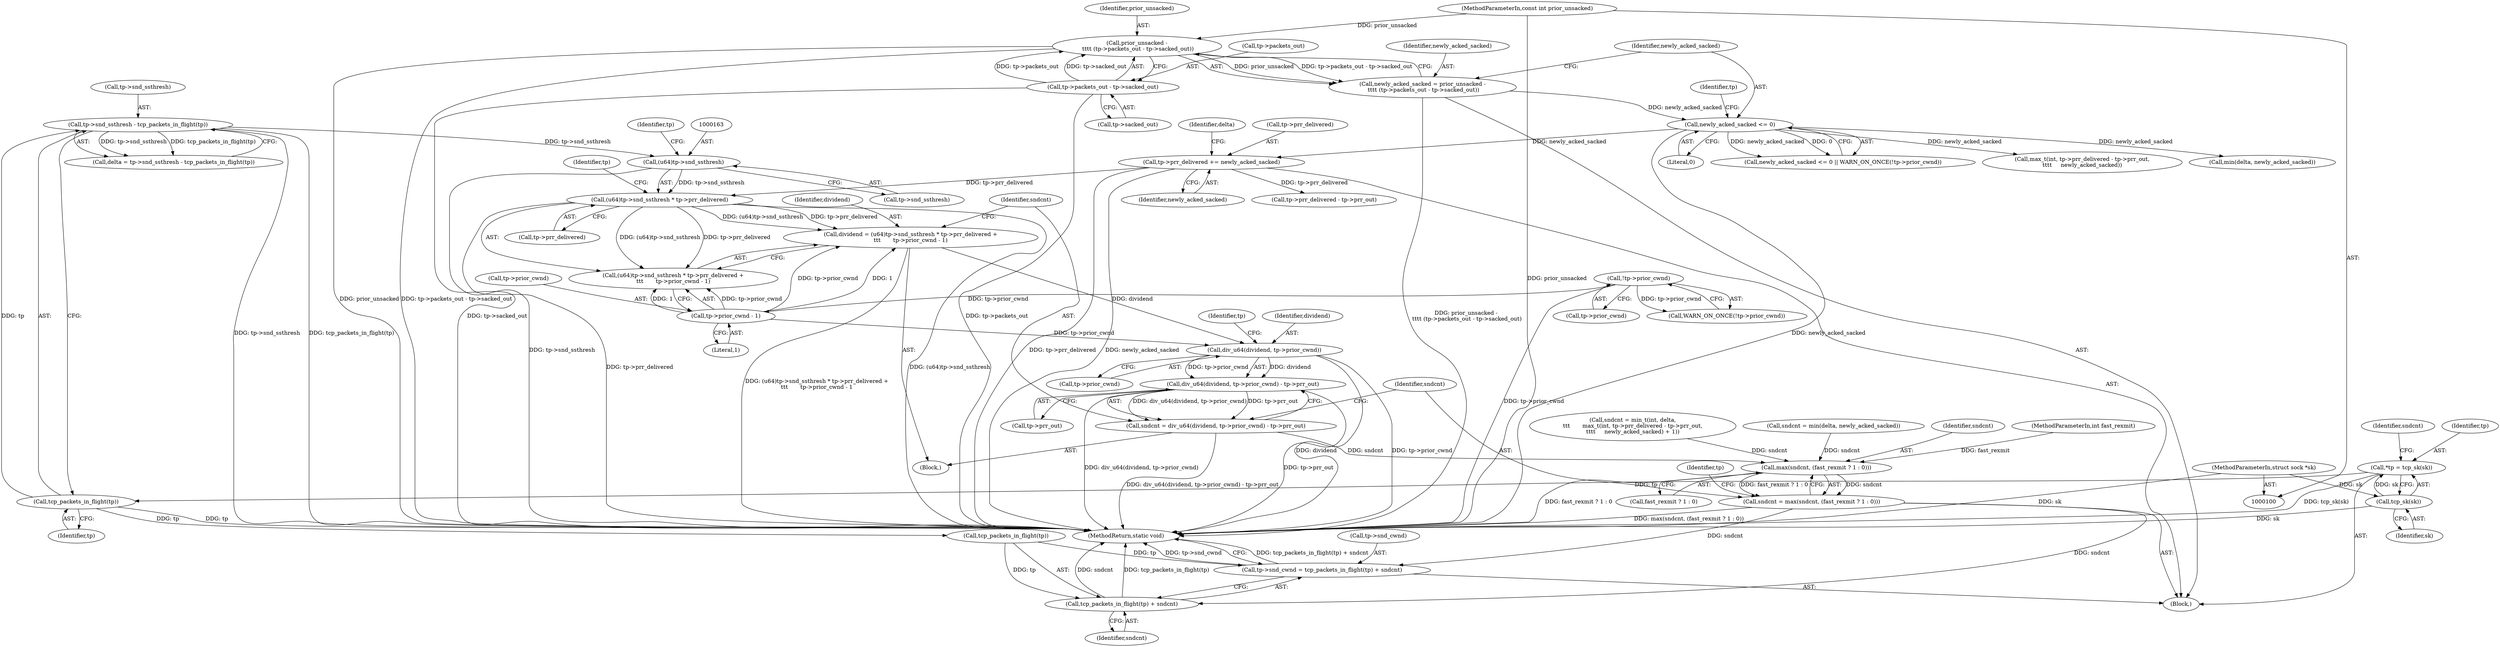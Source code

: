 digraph "0_linux_8b8a321ff72c785ed5e8b4cf6eda20b35d427390@integer" {
"1000158" [label="(Call,dividend = (u64)tp->snd_ssthresh * tp->prr_delivered +\n\t\t\t       tp->prior_cwnd - 1)"];
"1000161" [label="(Call,(u64)tp->snd_ssthresh * tp->prr_delivered)"];
"1000162" [label="(Call,(u64)tp->snd_ssthresh)"];
"1000118" [label="(Call,tp->snd_ssthresh - tcp_packets_in_flight(tp))"];
"1000122" [label="(Call,tcp_packets_in_flight(tp))"];
"1000107" [label="(Call,*tp = tcp_sk(sk))"];
"1000109" [label="(Call,tcp_sk(sk))"];
"1000101" [label="(MethodParameterIn,struct sock *sk)"];
"1000147" [label="(Call,tp->prr_delivered += newly_acked_sacked)"];
"1000138" [label="(Call,newly_acked_sacked <= 0)"];
"1000125" [label="(Call,newly_acked_sacked = prior_unsacked -\n \t\t\t\t (tp->packets_out - tp->sacked_out))"];
"1000127" [label="(Call,prior_unsacked -\n \t\t\t\t (tp->packets_out - tp->sacked_out))"];
"1000102" [label="(MethodParameterIn,const int prior_unsacked)"];
"1000129" [label="(Call,tp->packets_out - tp->sacked_out)"];
"1000170" [label="(Call,tp->prior_cwnd - 1)"];
"1000142" [label="(Call,!tp->prior_cwnd)"];
"1000178" [label="(Call,div_u64(dividend, tp->prior_cwnd))"];
"1000177" [label="(Call,div_u64(dividend, tp->prior_cwnd) - tp->prr_out)"];
"1000175" [label="(Call,sndcnt = div_u64(dividend, tp->prior_cwnd) - tp->prr_out)"];
"1000223" [label="(Call,max(sndcnt, (fast_rexmit ? 1 : 0)))"];
"1000221" [label="(Call,sndcnt = max(sndcnt, (fast_rexmit ? 1 : 0)))"];
"1000229" [label="(Call,tp->snd_cwnd = tcp_packets_in_flight(tp) + sndcnt)"];
"1000233" [label="(Call,tcp_packets_in_flight(tp) + sndcnt)"];
"1000225" [label="(Call,fast_rexmit ? 1 : 0)"];
"1000161" [label="(Call,(u64)tp->snd_ssthresh * tp->prr_delivered)"];
"1000164" [label="(Call,tp->snd_ssthresh)"];
"1000125" [label="(Call,newly_acked_sacked = prior_unsacked -\n \t\t\t\t (tp->packets_out - tp->sacked_out))"];
"1000197" [label="(Call,sndcnt = min_t(int, delta,\n\t\t\t       max_t(int, tp->prr_delivered - tp->prr_out,\n\t\t\t\t     newly_acked_sacked) + 1))"];
"1000138" [label="(Call,newly_acked_sacked <= 0)"];
"1000170" [label="(Call,tp->prior_cwnd - 1)"];
"1000160" [label="(Call,(u64)tp->snd_ssthresh * tp->prr_delivered +\n\t\t\t       tp->prior_cwnd - 1)"];
"1000159" [label="(Identifier,dividend)"];
"1000105" [label="(Block,)"];
"1000229" [label="(Call,tp->snd_cwnd = tcp_packets_in_flight(tp) + sndcnt)"];
"1000183" [label="(Call,tp->prr_out)"];
"1000203" [label="(Call,max_t(int, tp->prr_delivered - tp->prr_out,\n\t\t\t\t     newly_acked_sacked))"];
"1000141" [label="(Call,WARN_ON_ONCE(!tp->prior_cwnd))"];
"1000180" [label="(Call,tp->prior_cwnd)"];
"1000234" [label="(Call,tcp_packets_in_flight(tp))"];
"1000175" [label="(Call,sndcnt = div_u64(dividend, tp->prior_cwnd) - tp->prr_out)"];
"1000216" [label="(Call,sndcnt = min(delta, newly_acked_sacked))"];
"1000223" [label="(Call,max(sndcnt, (fast_rexmit ? 1 : 0)))"];
"1000218" [label="(Call,min(delta, newly_acked_sacked))"];
"1000156" [label="(Block,)"];
"1000176" [label="(Identifier,sndcnt)"];
"1000177" [label="(Call,div_u64(dividend, tp->prior_cwnd) - tp->prr_out)"];
"1000122" [label="(Call,tcp_packets_in_flight(tp))"];
"1000123" [label="(Identifier,tp)"];
"1000236" [label="(Identifier,sndcnt)"];
"1000127" [label="(Call,prior_unsacked -\n \t\t\t\t (tp->packets_out - tp->sacked_out))"];
"1000144" [label="(Identifier,tp)"];
"1000179" [label="(Identifier,dividend)"];
"1000224" [label="(Identifier,sndcnt)"];
"1000158" [label="(Call,dividend = (u64)tp->snd_ssthresh * tp->prr_delivered +\n\t\t\t       tp->prior_cwnd - 1)"];
"1000154" [label="(Identifier,delta)"];
"1000205" [label="(Call,tp->prr_delivered - tp->prr_out)"];
"1000151" [label="(Identifier,newly_acked_sacked)"];
"1000222" [label="(Identifier,sndcnt)"];
"1000221" [label="(Call,sndcnt = max(sndcnt, (fast_rexmit ? 1 : 0)))"];
"1000129" [label="(Call,tp->packets_out - tp->sacked_out)"];
"1000167" [label="(Call,tp->prr_delivered)"];
"1000174" [label="(Literal,1)"];
"1000103" [label="(MethodParameterIn,int fast_rexmit)"];
"1000109" [label="(Call,tcp_sk(sk))"];
"1000110" [label="(Identifier,sk)"];
"1000119" [label="(Call,tp->snd_ssthresh)"];
"1000126" [label="(Identifier,newly_acked_sacked)"];
"1000162" [label="(Call,(u64)tp->snd_ssthresh)"];
"1000148" [label="(Call,tp->prr_delivered)"];
"1000113" [label="(Identifier,sndcnt)"];
"1000147" [label="(Call,tp->prr_delivered += newly_acked_sacked)"];
"1000178" [label="(Call,div_u64(dividend, tp->prior_cwnd))"];
"1000142" [label="(Call,!tp->prior_cwnd)"];
"1000184" [label="(Identifier,tp)"];
"1000231" [label="(Identifier,tp)"];
"1000107" [label="(Call,*tp = tcp_sk(sk))"];
"1000130" [label="(Call,tp->packets_out)"];
"1000108" [label="(Identifier,tp)"];
"1000140" [label="(Literal,0)"];
"1000237" [label="(MethodReturn,static void)"];
"1000233" [label="(Call,tcp_packets_in_flight(tp) + sndcnt)"];
"1000143" [label="(Call,tp->prior_cwnd)"];
"1000116" [label="(Call,delta = tp->snd_ssthresh - tcp_packets_in_flight(tp))"];
"1000139" [label="(Identifier,newly_acked_sacked)"];
"1000128" [label="(Identifier,prior_unsacked)"];
"1000102" [label="(MethodParameterIn,const int prior_unsacked)"];
"1000133" [label="(Call,tp->sacked_out)"];
"1000101" [label="(MethodParameterIn,struct sock *sk)"];
"1000168" [label="(Identifier,tp)"];
"1000171" [label="(Call,tp->prior_cwnd)"];
"1000230" [label="(Call,tp->snd_cwnd)"];
"1000172" [label="(Identifier,tp)"];
"1000118" [label="(Call,tp->snd_ssthresh - tcp_packets_in_flight(tp))"];
"1000137" [label="(Call,newly_acked_sacked <= 0 || WARN_ON_ONCE(!tp->prior_cwnd))"];
"1000158" -> "1000156"  [label="AST: "];
"1000158" -> "1000160"  [label="CFG: "];
"1000159" -> "1000158"  [label="AST: "];
"1000160" -> "1000158"  [label="AST: "];
"1000176" -> "1000158"  [label="CFG: "];
"1000158" -> "1000237"  [label="DDG: (u64)tp->snd_ssthresh * tp->prr_delivered +\n\t\t\t       tp->prior_cwnd - 1"];
"1000161" -> "1000158"  [label="DDG: (u64)tp->snd_ssthresh"];
"1000161" -> "1000158"  [label="DDG: tp->prr_delivered"];
"1000170" -> "1000158"  [label="DDG: tp->prior_cwnd"];
"1000170" -> "1000158"  [label="DDG: 1"];
"1000158" -> "1000178"  [label="DDG: dividend"];
"1000161" -> "1000160"  [label="AST: "];
"1000161" -> "1000167"  [label="CFG: "];
"1000162" -> "1000161"  [label="AST: "];
"1000167" -> "1000161"  [label="AST: "];
"1000172" -> "1000161"  [label="CFG: "];
"1000161" -> "1000237"  [label="DDG: (u64)tp->snd_ssthresh"];
"1000161" -> "1000237"  [label="DDG: tp->prr_delivered"];
"1000161" -> "1000160"  [label="DDG: (u64)tp->snd_ssthresh"];
"1000161" -> "1000160"  [label="DDG: tp->prr_delivered"];
"1000162" -> "1000161"  [label="DDG: tp->snd_ssthresh"];
"1000147" -> "1000161"  [label="DDG: tp->prr_delivered"];
"1000162" -> "1000164"  [label="CFG: "];
"1000163" -> "1000162"  [label="AST: "];
"1000164" -> "1000162"  [label="AST: "];
"1000168" -> "1000162"  [label="CFG: "];
"1000162" -> "1000237"  [label="DDG: tp->snd_ssthresh"];
"1000118" -> "1000162"  [label="DDG: tp->snd_ssthresh"];
"1000118" -> "1000116"  [label="AST: "];
"1000118" -> "1000122"  [label="CFG: "];
"1000119" -> "1000118"  [label="AST: "];
"1000122" -> "1000118"  [label="AST: "];
"1000116" -> "1000118"  [label="CFG: "];
"1000118" -> "1000237"  [label="DDG: tcp_packets_in_flight(tp)"];
"1000118" -> "1000237"  [label="DDG: tp->snd_ssthresh"];
"1000118" -> "1000116"  [label="DDG: tp->snd_ssthresh"];
"1000118" -> "1000116"  [label="DDG: tcp_packets_in_flight(tp)"];
"1000122" -> "1000118"  [label="DDG: tp"];
"1000122" -> "1000123"  [label="CFG: "];
"1000123" -> "1000122"  [label="AST: "];
"1000122" -> "1000237"  [label="DDG: tp"];
"1000107" -> "1000122"  [label="DDG: tp"];
"1000122" -> "1000234"  [label="DDG: tp"];
"1000107" -> "1000105"  [label="AST: "];
"1000107" -> "1000109"  [label="CFG: "];
"1000108" -> "1000107"  [label="AST: "];
"1000109" -> "1000107"  [label="AST: "];
"1000113" -> "1000107"  [label="CFG: "];
"1000107" -> "1000237"  [label="DDG: tcp_sk(sk)"];
"1000109" -> "1000107"  [label="DDG: sk"];
"1000109" -> "1000110"  [label="CFG: "];
"1000110" -> "1000109"  [label="AST: "];
"1000109" -> "1000237"  [label="DDG: sk"];
"1000101" -> "1000109"  [label="DDG: sk"];
"1000101" -> "1000100"  [label="AST: "];
"1000101" -> "1000237"  [label="DDG: sk"];
"1000147" -> "1000105"  [label="AST: "];
"1000147" -> "1000151"  [label="CFG: "];
"1000148" -> "1000147"  [label="AST: "];
"1000151" -> "1000147"  [label="AST: "];
"1000154" -> "1000147"  [label="CFG: "];
"1000147" -> "1000237"  [label="DDG: tp->prr_delivered"];
"1000147" -> "1000237"  [label="DDG: newly_acked_sacked"];
"1000138" -> "1000147"  [label="DDG: newly_acked_sacked"];
"1000147" -> "1000205"  [label="DDG: tp->prr_delivered"];
"1000138" -> "1000137"  [label="AST: "];
"1000138" -> "1000140"  [label="CFG: "];
"1000139" -> "1000138"  [label="AST: "];
"1000140" -> "1000138"  [label="AST: "];
"1000144" -> "1000138"  [label="CFG: "];
"1000137" -> "1000138"  [label="CFG: "];
"1000138" -> "1000237"  [label="DDG: newly_acked_sacked"];
"1000138" -> "1000137"  [label="DDG: newly_acked_sacked"];
"1000138" -> "1000137"  [label="DDG: 0"];
"1000125" -> "1000138"  [label="DDG: newly_acked_sacked"];
"1000138" -> "1000203"  [label="DDG: newly_acked_sacked"];
"1000138" -> "1000218"  [label="DDG: newly_acked_sacked"];
"1000125" -> "1000105"  [label="AST: "];
"1000125" -> "1000127"  [label="CFG: "];
"1000126" -> "1000125"  [label="AST: "];
"1000127" -> "1000125"  [label="AST: "];
"1000139" -> "1000125"  [label="CFG: "];
"1000125" -> "1000237"  [label="DDG: prior_unsacked -\n \t\t\t\t (tp->packets_out - tp->sacked_out)"];
"1000127" -> "1000125"  [label="DDG: prior_unsacked"];
"1000127" -> "1000125"  [label="DDG: tp->packets_out - tp->sacked_out"];
"1000127" -> "1000129"  [label="CFG: "];
"1000128" -> "1000127"  [label="AST: "];
"1000129" -> "1000127"  [label="AST: "];
"1000127" -> "1000237"  [label="DDG: tp->packets_out - tp->sacked_out"];
"1000127" -> "1000237"  [label="DDG: prior_unsacked"];
"1000102" -> "1000127"  [label="DDG: prior_unsacked"];
"1000129" -> "1000127"  [label="DDG: tp->packets_out"];
"1000129" -> "1000127"  [label="DDG: tp->sacked_out"];
"1000102" -> "1000100"  [label="AST: "];
"1000102" -> "1000237"  [label="DDG: prior_unsacked"];
"1000129" -> "1000133"  [label="CFG: "];
"1000130" -> "1000129"  [label="AST: "];
"1000133" -> "1000129"  [label="AST: "];
"1000129" -> "1000237"  [label="DDG: tp->packets_out"];
"1000129" -> "1000237"  [label="DDG: tp->sacked_out"];
"1000170" -> "1000160"  [label="AST: "];
"1000170" -> "1000174"  [label="CFG: "];
"1000171" -> "1000170"  [label="AST: "];
"1000174" -> "1000170"  [label="AST: "];
"1000160" -> "1000170"  [label="CFG: "];
"1000170" -> "1000160"  [label="DDG: tp->prior_cwnd"];
"1000170" -> "1000160"  [label="DDG: 1"];
"1000142" -> "1000170"  [label="DDG: tp->prior_cwnd"];
"1000170" -> "1000178"  [label="DDG: tp->prior_cwnd"];
"1000142" -> "1000141"  [label="AST: "];
"1000142" -> "1000143"  [label="CFG: "];
"1000143" -> "1000142"  [label="AST: "];
"1000141" -> "1000142"  [label="CFG: "];
"1000142" -> "1000237"  [label="DDG: tp->prior_cwnd"];
"1000142" -> "1000141"  [label="DDG: tp->prior_cwnd"];
"1000178" -> "1000177"  [label="AST: "];
"1000178" -> "1000180"  [label="CFG: "];
"1000179" -> "1000178"  [label="AST: "];
"1000180" -> "1000178"  [label="AST: "];
"1000184" -> "1000178"  [label="CFG: "];
"1000178" -> "1000237"  [label="DDG: dividend"];
"1000178" -> "1000237"  [label="DDG: tp->prior_cwnd"];
"1000178" -> "1000177"  [label="DDG: dividend"];
"1000178" -> "1000177"  [label="DDG: tp->prior_cwnd"];
"1000177" -> "1000175"  [label="AST: "];
"1000177" -> "1000183"  [label="CFG: "];
"1000183" -> "1000177"  [label="AST: "];
"1000175" -> "1000177"  [label="CFG: "];
"1000177" -> "1000237"  [label="DDG: div_u64(dividend, tp->prior_cwnd)"];
"1000177" -> "1000237"  [label="DDG: tp->prr_out"];
"1000177" -> "1000175"  [label="DDG: div_u64(dividend, tp->prior_cwnd)"];
"1000177" -> "1000175"  [label="DDG: tp->prr_out"];
"1000175" -> "1000156"  [label="AST: "];
"1000176" -> "1000175"  [label="AST: "];
"1000222" -> "1000175"  [label="CFG: "];
"1000175" -> "1000237"  [label="DDG: div_u64(dividend, tp->prior_cwnd) - tp->prr_out"];
"1000175" -> "1000223"  [label="DDG: sndcnt"];
"1000223" -> "1000221"  [label="AST: "];
"1000223" -> "1000225"  [label="CFG: "];
"1000224" -> "1000223"  [label="AST: "];
"1000225" -> "1000223"  [label="AST: "];
"1000221" -> "1000223"  [label="CFG: "];
"1000223" -> "1000237"  [label="DDG: fast_rexmit ? 1 : 0"];
"1000223" -> "1000221"  [label="DDG: sndcnt"];
"1000223" -> "1000221"  [label="DDG: fast_rexmit ? 1 : 0"];
"1000216" -> "1000223"  [label="DDG: sndcnt"];
"1000197" -> "1000223"  [label="DDG: sndcnt"];
"1000103" -> "1000223"  [label="DDG: fast_rexmit"];
"1000221" -> "1000105"  [label="AST: "];
"1000222" -> "1000221"  [label="AST: "];
"1000231" -> "1000221"  [label="CFG: "];
"1000221" -> "1000237"  [label="DDG: max(sndcnt, (fast_rexmit ? 1 : 0))"];
"1000221" -> "1000229"  [label="DDG: sndcnt"];
"1000221" -> "1000233"  [label="DDG: sndcnt"];
"1000229" -> "1000105"  [label="AST: "];
"1000229" -> "1000233"  [label="CFG: "];
"1000230" -> "1000229"  [label="AST: "];
"1000233" -> "1000229"  [label="AST: "];
"1000237" -> "1000229"  [label="CFG: "];
"1000229" -> "1000237"  [label="DDG: tcp_packets_in_flight(tp) + sndcnt"];
"1000229" -> "1000237"  [label="DDG: tp->snd_cwnd"];
"1000234" -> "1000229"  [label="DDG: tp"];
"1000233" -> "1000236"  [label="CFG: "];
"1000234" -> "1000233"  [label="AST: "];
"1000236" -> "1000233"  [label="AST: "];
"1000233" -> "1000237"  [label="DDG: sndcnt"];
"1000233" -> "1000237"  [label="DDG: tcp_packets_in_flight(tp)"];
"1000234" -> "1000233"  [label="DDG: tp"];
}
